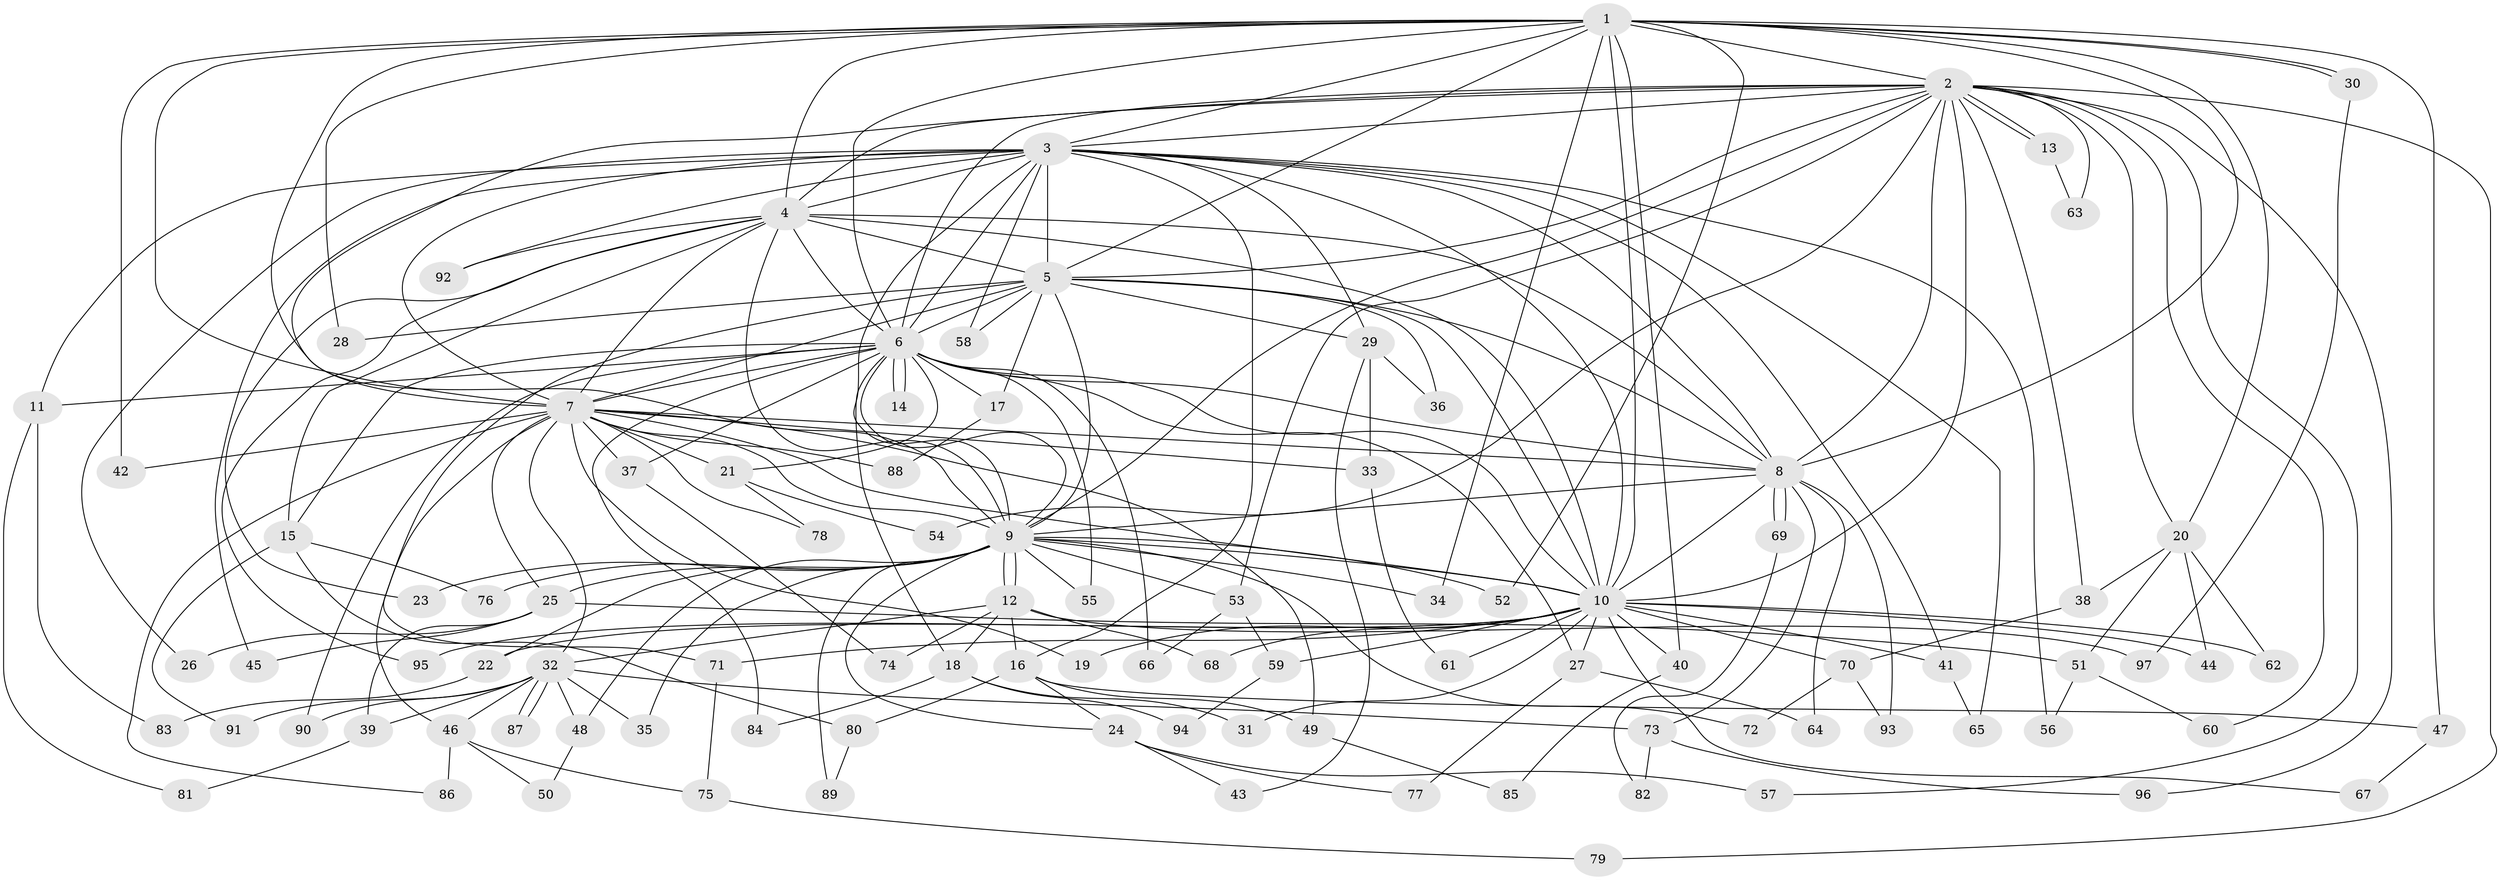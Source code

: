 // Generated by graph-tools (version 1.1) at 2025/01/03/09/25 03:01:30]
// undirected, 97 vertices, 219 edges
graph export_dot {
graph [start="1"]
  node [color=gray90,style=filled];
  1;
  2;
  3;
  4;
  5;
  6;
  7;
  8;
  9;
  10;
  11;
  12;
  13;
  14;
  15;
  16;
  17;
  18;
  19;
  20;
  21;
  22;
  23;
  24;
  25;
  26;
  27;
  28;
  29;
  30;
  31;
  32;
  33;
  34;
  35;
  36;
  37;
  38;
  39;
  40;
  41;
  42;
  43;
  44;
  45;
  46;
  47;
  48;
  49;
  50;
  51;
  52;
  53;
  54;
  55;
  56;
  57;
  58;
  59;
  60;
  61;
  62;
  63;
  64;
  65;
  66;
  67;
  68;
  69;
  70;
  71;
  72;
  73;
  74;
  75;
  76;
  77;
  78;
  79;
  80;
  81;
  82;
  83;
  84;
  85;
  86;
  87;
  88;
  89;
  90;
  91;
  92;
  93;
  94;
  95;
  96;
  97;
  1 -- 2;
  1 -- 3;
  1 -- 4;
  1 -- 5;
  1 -- 6;
  1 -- 7;
  1 -- 8;
  1 -- 9;
  1 -- 10;
  1 -- 20;
  1 -- 28;
  1 -- 30;
  1 -- 30;
  1 -- 34;
  1 -- 40;
  1 -- 42;
  1 -- 47;
  1 -- 52;
  2 -- 3;
  2 -- 4;
  2 -- 5;
  2 -- 6;
  2 -- 7;
  2 -- 8;
  2 -- 9;
  2 -- 10;
  2 -- 13;
  2 -- 13;
  2 -- 20;
  2 -- 38;
  2 -- 53;
  2 -- 54;
  2 -- 57;
  2 -- 60;
  2 -- 63;
  2 -- 79;
  2 -- 96;
  3 -- 4;
  3 -- 5;
  3 -- 6;
  3 -- 7;
  3 -- 8;
  3 -- 9;
  3 -- 10;
  3 -- 11;
  3 -- 16;
  3 -- 26;
  3 -- 29;
  3 -- 41;
  3 -- 45;
  3 -- 56;
  3 -- 58;
  3 -- 65;
  3 -- 92;
  4 -- 5;
  4 -- 6;
  4 -- 7;
  4 -- 8;
  4 -- 9;
  4 -- 10;
  4 -- 15;
  4 -- 23;
  4 -- 92;
  4 -- 95;
  5 -- 6;
  5 -- 7;
  5 -- 8;
  5 -- 9;
  5 -- 10;
  5 -- 17;
  5 -- 28;
  5 -- 29;
  5 -- 36;
  5 -- 58;
  5 -- 71;
  6 -- 7;
  6 -- 8;
  6 -- 9;
  6 -- 10;
  6 -- 11;
  6 -- 14;
  6 -- 14;
  6 -- 15;
  6 -- 17;
  6 -- 18;
  6 -- 21;
  6 -- 27;
  6 -- 37;
  6 -- 55;
  6 -- 66;
  6 -- 84;
  6 -- 90;
  7 -- 8;
  7 -- 9;
  7 -- 10;
  7 -- 19;
  7 -- 21;
  7 -- 25;
  7 -- 32;
  7 -- 33;
  7 -- 37;
  7 -- 42;
  7 -- 46;
  7 -- 49;
  7 -- 78;
  7 -- 86;
  7 -- 88;
  8 -- 9;
  8 -- 10;
  8 -- 64;
  8 -- 69;
  8 -- 69;
  8 -- 73;
  8 -- 93;
  9 -- 10;
  9 -- 12;
  9 -- 12;
  9 -- 22;
  9 -- 23;
  9 -- 24;
  9 -- 25;
  9 -- 34;
  9 -- 35;
  9 -- 48;
  9 -- 52;
  9 -- 53;
  9 -- 55;
  9 -- 72;
  9 -- 76;
  9 -- 89;
  10 -- 19;
  10 -- 22;
  10 -- 27;
  10 -- 31;
  10 -- 40;
  10 -- 41;
  10 -- 44;
  10 -- 59;
  10 -- 61;
  10 -- 62;
  10 -- 67;
  10 -- 68;
  10 -- 70;
  10 -- 71;
  10 -- 95;
  11 -- 81;
  11 -- 83;
  12 -- 16;
  12 -- 18;
  12 -- 32;
  12 -- 68;
  12 -- 74;
  12 -- 97;
  13 -- 63;
  15 -- 76;
  15 -- 80;
  15 -- 91;
  16 -- 24;
  16 -- 47;
  16 -- 49;
  16 -- 80;
  17 -- 88;
  18 -- 31;
  18 -- 84;
  18 -- 94;
  20 -- 38;
  20 -- 44;
  20 -- 51;
  20 -- 62;
  21 -- 54;
  21 -- 78;
  22 -- 83;
  24 -- 43;
  24 -- 57;
  24 -- 77;
  25 -- 26;
  25 -- 39;
  25 -- 45;
  25 -- 51;
  27 -- 64;
  27 -- 77;
  29 -- 33;
  29 -- 36;
  29 -- 43;
  30 -- 97;
  32 -- 35;
  32 -- 39;
  32 -- 46;
  32 -- 48;
  32 -- 73;
  32 -- 87;
  32 -- 87;
  32 -- 90;
  32 -- 91;
  33 -- 61;
  37 -- 74;
  38 -- 70;
  39 -- 81;
  40 -- 85;
  41 -- 65;
  46 -- 50;
  46 -- 75;
  46 -- 86;
  47 -- 67;
  48 -- 50;
  49 -- 85;
  51 -- 56;
  51 -- 60;
  53 -- 59;
  53 -- 66;
  59 -- 94;
  69 -- 82;
  70 -- 72;
  70 -- 93;
  71 -- 75;
  73 -- 82;
  73 -- 96;
  75 -- 79;
  80 -- 89;
}
